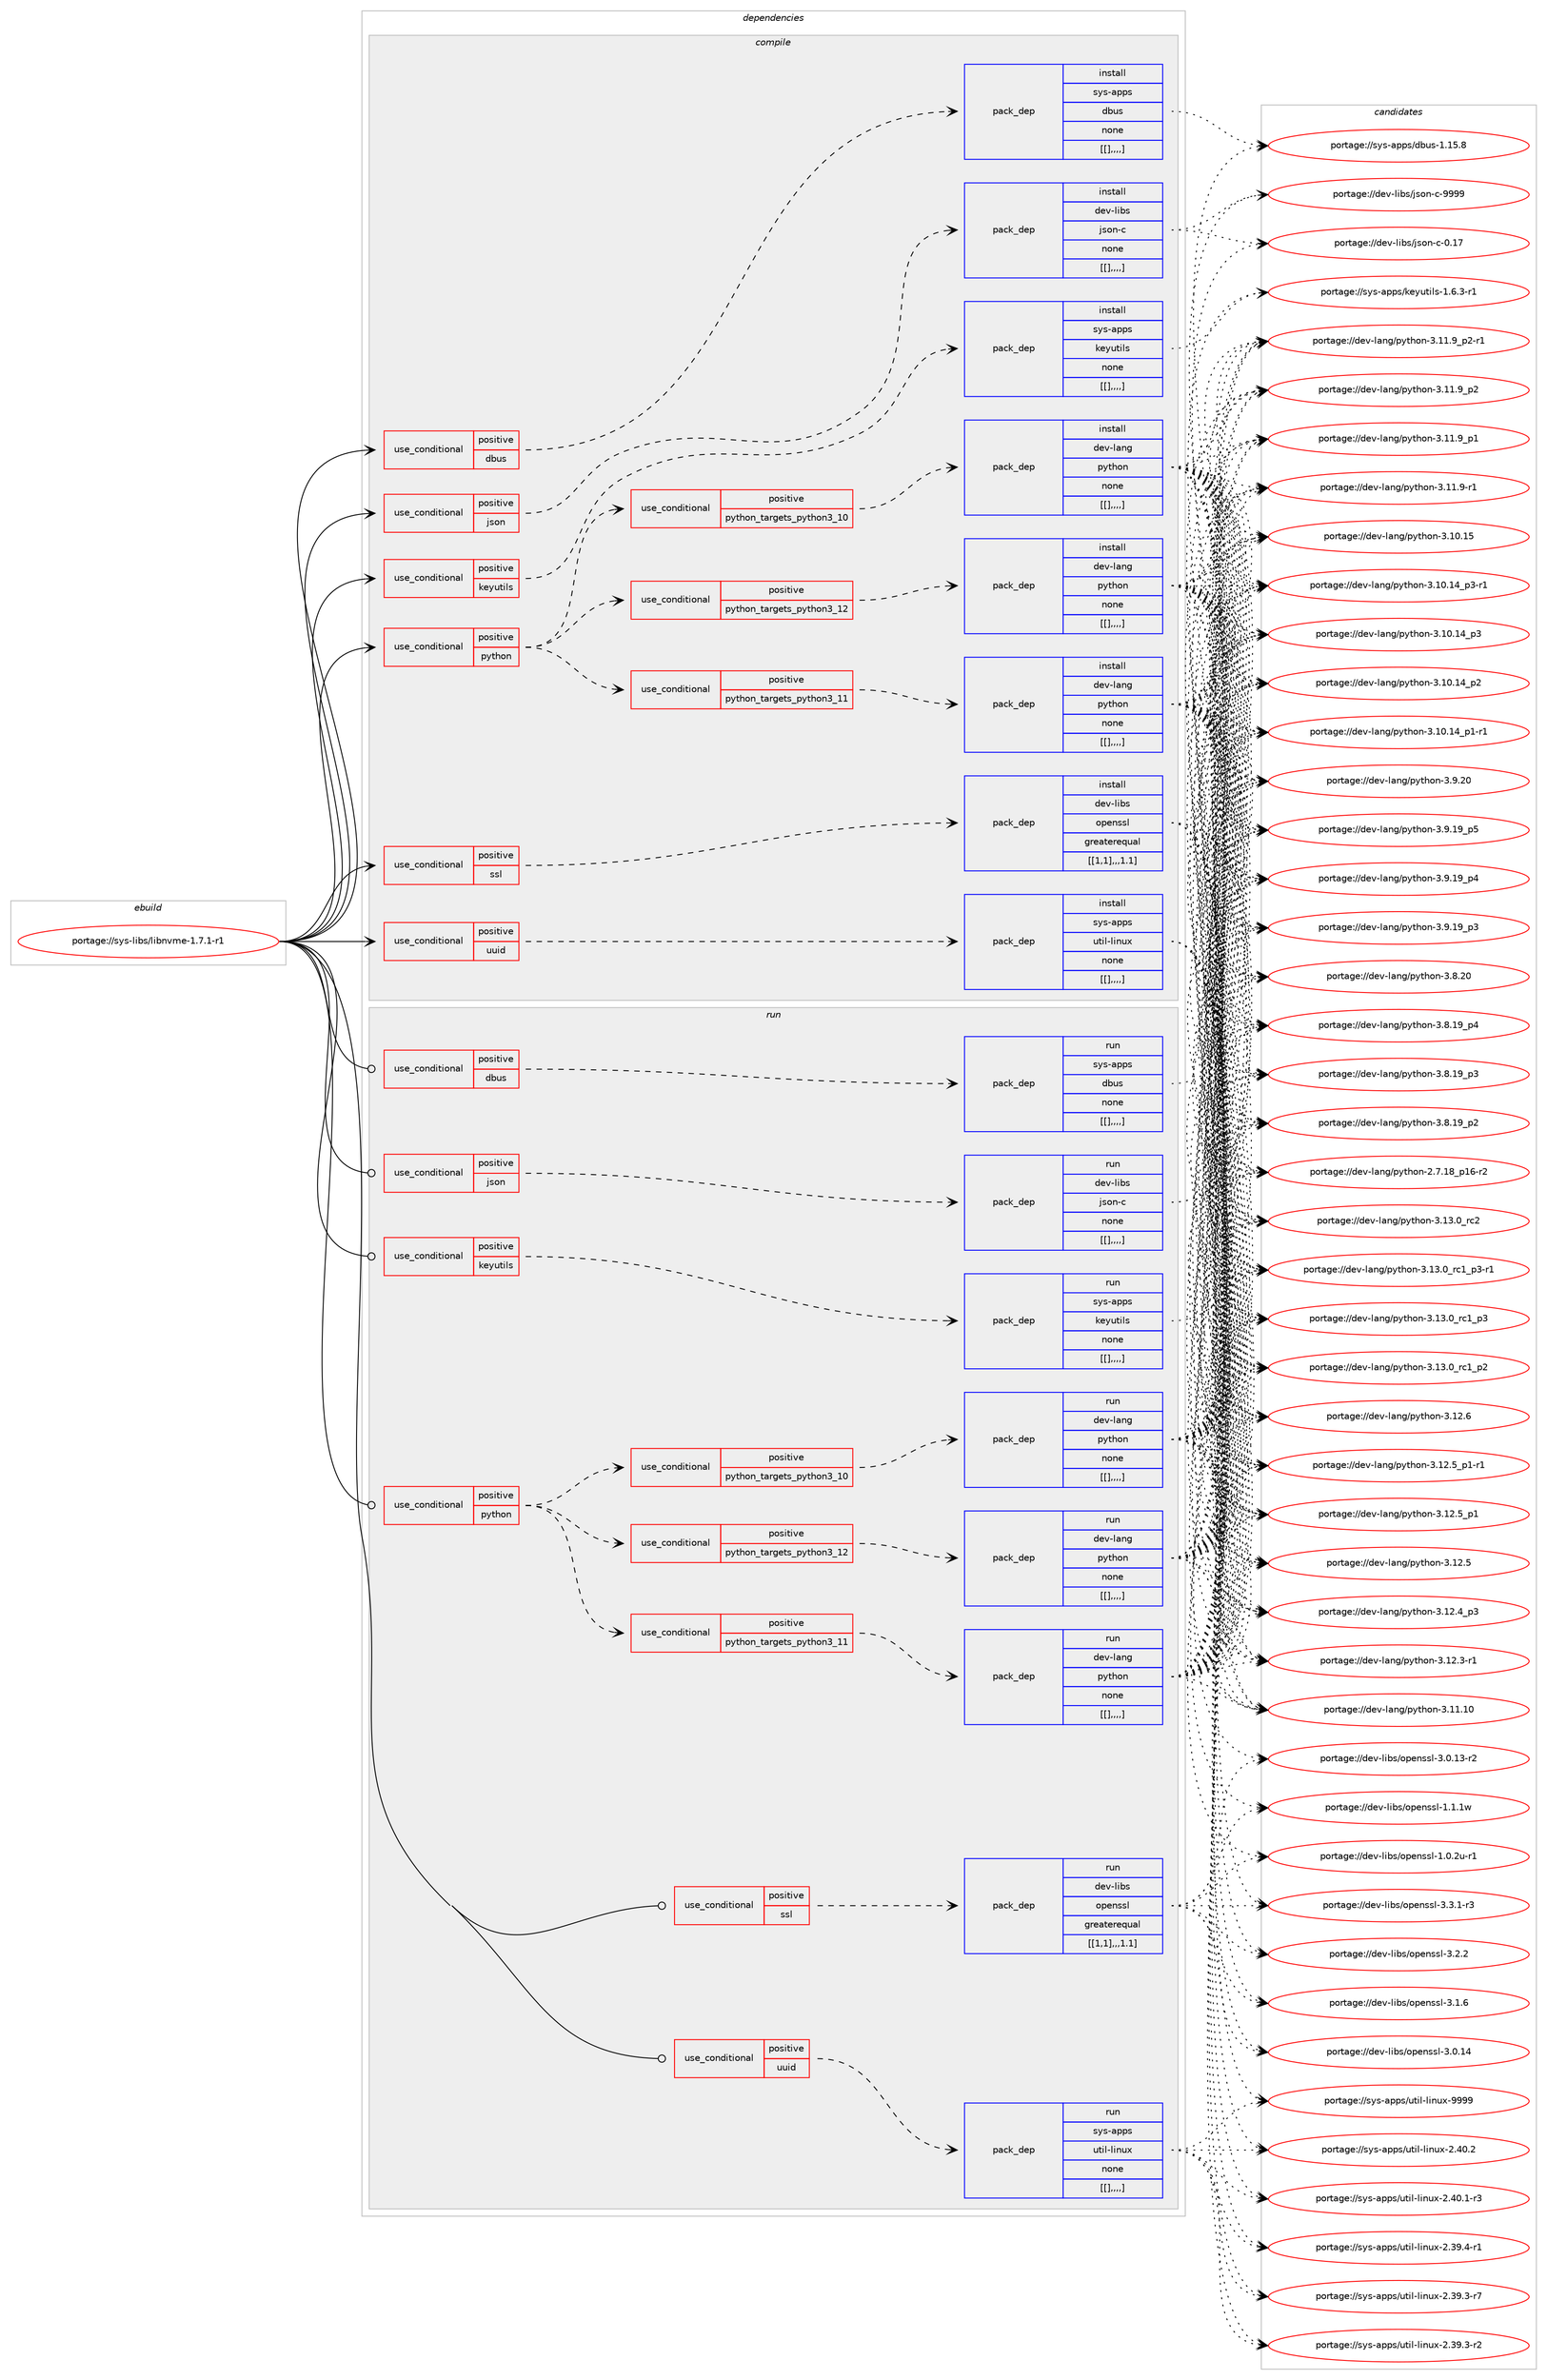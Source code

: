 digraph prolog {

# *************
# Graph options
# *************

newrank=true;
concentrate=true;
compound=true;
graph [rankdir=LR,fontname=Helvetica,fontsize=10,ranksep=1.5];#, ranksep=2.5, nodesep=0.2];
edge  [arrowhead=vee];
node  [fontname=Helvetica,fontsize=10];

# **********
# The ebuild
# **********

subgraph cluster_leftcol {
color=gray;
label=<<i>ebuild</i>>;
id [label="portage://sys-libs/libnvme-1.7.1-r1", color=red, width=4, href="../sys-libs/libnvme-1.7.1-r1.svg"];
}

# ****************
# The dependencies
# ****************

subgraph cluster_midcol {
color=gray;
label=<<i>dependencies</i>>;
subgraph cluster_compile {
fillcolor="#eeeeee";
style=filled;
label=<<i>compile</i>>;
subgraph cond122360 {
dependency459502 [label=<<TABLE BORDER="0" CELLBORDER="1" CELLSPACING="0" CELLPADDING="4"><TR><TD ROWSPAN="3" CELLPADDING="10">use_conditional</TD></TR><TR><TD>positive</TD></TR><TR><TD>dbus</TD></TR></TABLE>>, shape=none, color=red];
subgraph pack334022 {
dependency459503 [label=<<TABLE BORDER="0" CELLBORDER="1" CELLSPACING="0" CELLPADDING="4" WIDTH="220"><TR><TD ROWSPAN="6" CELLPADDING="30">pack_dep</TD></TR><TR><TD WIDTH="110">install</TD></TR><TR><TD>sys-apps</TD></TR><TR><TD>dbus</TD></TR><TR><TD>none</TD></TR><TR><TD>[[],,,,]</TD></TR></TABLE>>, shape=none, color=blue];
}
dependency459502:e -> dependency459503:w [weight=20,style="dashed",arrowhead="vee"];
}
id:e -> dependency459502:w [weight=20,style="solid",arrowhead="vee"];
subgraph cond122361 {
dependency459504 [label=<<TABLE BORDER="0" CELLBORDER="1" CELLSPACING="0" CELLPADDING="4"><TR><TD ROWSPAN="3" CELLPADDING="10">use_conditional</TD></TR><TR><TD>positive</TD></TR><TR><TD>json</TD></TR></TABLE>>, shape=none, color=red];
subgraph pack334023 {
dependency459505 [label=<<TABLE BORDER="0" CELLBORDER="1" CELLSPACING="0" CELLPADDING="4" WIDTH="220"><TR><TD ROWSPAN="6" CELLPADDING="30">pack_dep</TD></TR><TR><TD WIDTH="110">install</TD></TR><TR><TD>dev-libs</TD></TR><TR><TD>json-c</TD></TR><TR><TD>none</TD></TR><TR><TD>[[],,,,]</TD></TR></TABLE>>, shape=none, color=blue];
}
dependency459504:e -> dependency459505:w [weight=20,style="dashed",arrowhead="vee"];
}
id:e -> dependency459504:w [weight=20,style="solid",arrowhead="vee"];
subgraph cond122362 {
dependency459506 [label=<<TABLE BORDER="0" CELLBORDER="1" CELLSPACING="0" CELLPADDING="4"><TR><TD ROWSPAN="3" CELLPADDING="10">use_conditional</TD></TR><TR><TD>positive</TD></TR><TR><TD>keyutils</TD></TR></TABLE>>, shape=none, color=red];
subgraph pack334024 {
dependency459507 [label=<<TABLE BORDER="0" CELLBORDER="1" CELLSPACING="0" CELLPADDING="4" WIDTH="220"><TR><TD ROWSPAN="6" CELLPADDING="30">pack_dep</TD></TR><TR><TD WIDTH="110">install</TD></TR><TR><TD>sys-apps</TD></TR><TR><TD>keyutils</TD></TR><TR><TD>none</TD></TR><TR><TD>[[],,,,]</TD></TR></TABLE>>, shape=none, color=blue];
}
dependency459506:e -> dependency459507:w [weight=20,style="dashed",arrowhead="vee"];
}
id:e -> dependency459506:w [weight=20,style="solid",arrowhead="vee"];
subgraph cond122363 {
dependency459508 [label=<<TABLE BORDER="0" CELLBORDER="1" CELLSPACING="0" CELLPADDING="4"><TR><TD ROWSPAN="3" CELLPADDING="10">use_conditional</TD></TR><TR><TD>positive</TD></TR><TR><TD>python</TD></TR></TABLE>>, shape=none, color=red];
subgraph cond122364 {
dependency459509 [label=<<TABLE BORDER="0" CELLBORDER="1" CELLSPACING="0" CELLPADDING="4"><TR><TD ROWSPAN="3" CELLPADDING="10">use_conditional</TD></TR><TR><TD>positive</TD></TR><TR><TD>python_targets_python3_10</TD></TR></TABLE>>, shape=none, color=red];
subgraph pack334025 {
dependency459510 [label=<<TABLE BORDER="0" CELLBORDER="1" CELLSPACING="0" CELLPADDING="4" WIDTH="220"><TR><TD ROWSPAN="6" CELLPADDING="30">pack_dep</TD></TR><TR><TD WIDTH="110">install</TD></TR><TR><TD>dev-lang</TD></TR><TR><TD>python</TD></TR><TR><TD>none</TD></TR><TR><TD>[[],,,,]</TD></TR></TABLE>>, shape=none, color=blue];
}
dependency459509:e -> dependency459510:w [weight=20,style="dashed",arrowhead="vee"];
}
dependency459508:e -> dependency459509:w [weight=20,style="dashed",arrowhead="vee"];
subgraph cond122365 {
dependency459511 [label=<<TABLE BORDER="0" CELLBORDER="1" CELLSPACING="0" CELLPADDING="4"><TR><TD ROWSPAN="3" CELLPADDING="10">use_conditional</TD></TR><TR><TD>positive</TD></TR><TR><TD>python_targets_python3_11</TD></TR></TABLE>>, shape=none, color=red];
subgraph pack334026 {
dependency459512 [label=<<TABLE BORDER="0" CELLBORDER="1" CELLSPACING="0" CELLPADDING="4" WIDTH="220"><TR><TD ROWSPAN="6" CELLPADDING="30">pack_dep</TD></TR><TR><TD WIDTH="110">install</TD></TR><TR><TD>dev-lang</TD></TR><TR><TD>python</TD></TR><TR><TD>none</TD></TR><TR><TD>[[],,,,]</TD></TR></TABLE>>, shape=none, color=blue];
}
dependency459511:e -> dependency459512:w [weight=20,style="dashed",arrowhead="vee"];
}
dependency459508:e -> dependency459511:w [weight=20,style="dashed",arrowhead="vee"];
subgraph cond122366 {
dependency459513 [label=<<TABLE BORDER="0" CELLBORDER="1" CELLSPACING="0" CELLPADDING="4"><TR><TD ROWSPAN="3" CELLPADDING="10">use_conditional</TD></TR><TR><TD>positive</TD></TR><TR><TD>python_targets_python3_12</TD></TR></TABLE>>, shape=none, color=red];
subgraph pack334027 {
dependency459514 [label=<<TABLE BORDER="0" CELLBORDER="1" CELLSPACING="0" CELLPADDING="4" WIDTH="220"><TR><TD ROWSPAN="6" CELLPADDING="30">pack_dep</TD></TR><TR><TD WIDTH="110">install</TD></TR><TR><TD>dev-lang</TD></TR><TR><TD>python</TD></TR><TR><TD>none</TD></TR><TR><TD>[[],,,,]</TD></TR></TABLE>>, shape=none, color=blue];
}
dependency459513:e -> dependency459514:w [weight=20,style="dashed",arrowhead="vee"];
}
dependency459508:e -> dependency459513:w [weight=20,style="dashed",arrowhead="vee"];
}
id:e -> dependency459508:w [weight=20,style="solid",arrowhead="vee"];
subgraph cond122367 {
dependency459515 [label=<<TABLE BORDER="0" CELLBORDER="1" CELLSPACING="0" CELLPADDING="4"><TR><TD ROWSPAN="3" CELLPADDING="10">use_conditional</TD></TR><TR><TD>positive</TD></TR><TR><TD>ssl</TD></TR></TABLE>>, shape=none, color=red];
subgraph pack334028 {
dependency459516 [label=<<TABLE BORDER="0" CELLBORDER="1" CELLSPACING="0" CELLPADDING="4" WIDTH="220"><TR><TD ROWSPAN="6" CELLPADDING="30">pack_dep</TD></TR><TR><TD WIDTH="110">install</TD></TR><TR><TD>dev-libs</TD></TR><TR><TD>openssl</TD></TR><TR><TD>greaterequal</TD></TR><TR><TD>[[1,1],,,1.1]</TD></TR></TABLE>>, shape=none, color=blue];
}
dependency459515:e -> dependency459516:w [weight=20,style="dashed",arrowhead="vee"];
}
id:e -> dependency459515:w [weight=20,style="solid",arrowhead="vee"];
subgraph cond122368 {
dependency459517 [label=<<TABLE BORDER="0" CELLBORDER="1" CELLSPACING="0" CELLPADDING="4"><TR><TD ROWSPAN="3" CELLPADDING="10">use_conditional</TD></TR><TR><TD>positive</TD></TR><TR><TD>uuid</TD></TR></TABLE>>, shape=none, color=red];
subgraph pack334029 {
dependency459518 [label=<<TABLE BORDER="0" CELLBORDER="1" CELLSPACING="0" CELLPADDING="4" WIDTH="220"><TR><TD ROWSPAN="6" CELLPADDING="30">pack_dep</TD></TR><TR><TD WIDTH="110">install</TD></TR><TR><TD>sys-apps</TD></TR><TR><TD>util-linux</TD></TR><TR><TD>none</TD></TR><TR><TD>[[],,,,]</TD></TR></TABLE>>, shape=none, color=blue];
}
dependency459517:e -> dependency459518:w [weight=20,style="dashed",arrowhead="vee"];
}
id:e -> dependency459517:w [weight=20,style="solid",arrowhead="vee"];
}
subgraph cluster_compileandrun {
fillcolor="#eeeeee";
style=filled;
label=<<i>compile and run</i>>;
}
subgraph cluster_run {
fillcolor="#eeeeee";
style=filled;
label=<<i>run</i>>;
subgraph cond122369 {
dependency459519 [label=<<TABLE BORDER="0" CELLBORDER="1" CELLSPACING="0" CELLPADDING="4"><TR><TD ROWSPAN="3" CELLPADDING="10">use_conditional</TD></TR><TR><TD>positive</TD></TR><TR><TD>dbus</TD></TR></TABLE>>, shape=none, color=red];
subgraph pack334030 {
dependency459520 [label=<<TABLE BORDER="0" CELLBORDER="1" CELLSPACING="0" CELLPADDING="4" WIDTH="220"><TR><TD ROWSPAN="6" CELLPADDING="30">pack_dep</TD></TR><TR><TD WIDTH="110">run</TD></TR><TR><TD>sys-apps</TD></TR><TR><TD>dbus</TD></TR><TR><TD>none</TD></TR><TR><TD>[[],,,,]</TD></TR></TABLE>>, shape=none, color=blue];
}
dependency459519:e -> dependency459520:w [weight=20,style="dashed",arrowhead="vee"];
}
id:e -> dependency459519:w [weight=20,style="solid",arrowhead="odot"];
subgraph cond122370 {
dependency459521 [label=<<TABLE BORDER="0" CELLBORDER="1" CELLSPACING="0" CELLPADDING="4"><TR><TD ROWSPAN="3" CELLPADDING="10">use_conditional</TD></TR><TR><TD>positive</TD></TR><TR><TD>json</TD></TR></TABLE>>, shape=none, color=red];
subgraph pack334031 {
dependency459522 [label=<<TABLE BORDER="0" CELLBORDER="1" CELLSPACING="0" CELLPADDING="4" WIDTH="220"><TR><TD ROWSPAN="6" CELLPADDING="30">pack_dep</TD></TR><TR><TD WIDTH="110">run</TD></TR><TR><TD>dev-libs</TD></TR><TR><TD>json-c</TD></TR><TR><TD>none</TD></TR><TR><TD>[[],,,,]</TD></TR></TABLE>>, shape=none, color=blue];
}
dependency459521:e -> dependency459522:w [weight=20,style="dashed",arrowhead="vee"];
}
id:e -> dependency459521:w [weight=20,style="solid",arrowhead="odot"];
subgraph cond122371 {
dependency459523 [label=<<TABLE BORDER="0" CELLBORDER="1" CELLSPACING="0" CELLPADDING="4"><TR><TD ROWSPAN="3" CELLPADDING="10">use_conditional</TD></TR><TR><TD>positive</TD></TR><TR><TD>keyutils</TD></TR></TABLE>>, shape=none, color=red];
subgraph pack334032 {
dependency459524 [label=<<TABLE BORDER="0" CELLBORDER="1" CELLSPACING="0" CELLPADDING="4" WIDTH="220"><TR><TD ROWSPAN="6" CELLPADDING="30">pack_dep</TD></TR><TR><TD WIDTH="110">run</TD></TR><TR><TD>sys-apps</TD></TR><TR><TD>keyutils</TD></TR><TR><TD>none</TD></TR><TR><TD>[[],,,,]</TD></TR></TABLE>>, shape=none, color=blue];
}
dependency459523:e -> dependency459524:w [weight=20,style="dashed",arrowhead="vee"];
}
id:e -> dependency459523:w [weight=20,style="solid",arrowhead="odot"];
subgraph cond122372 {
dependency459525 [label=<<TABLE BORDER="0" CELLBORDER="1" CELLSPACING="0" CELLPADDING="4"><TR><TD ROWSPAN="3" CELLPADDING="10">use_conditional</TD></TR><TR><TD>positive</TD></TR><TR><TD>python</TD></TR></TABLE>>, shape=none, color=red];
subgraph cond122373 {
dependency459526 [label=<<TABLE BORDER="0" CELLBORDER="1" CELLSPACING="0" CELLPADDING="4"><TR><TD ROWSPAN="3" CELLPADDING="10">use_conditional</TD></TR><TR><TD>positive</TD></TR><TR><TD>python_targets_python3_10</TD></TR></TABLE>>, shape=none, color=red];
subgraph pack334033 {
dependency459527 [label=<<TABLE BORDER="0" CELLBORDER="1" CELLSPACING="0" CELLPADDING="4" WIDTH="220"><TR><TD ROWSPAN="6" CELLPADDING="30">pack_dep</TD></TR><TR><TD WIDTH="110">run</TD></TR><TR><TD>dev-lang</TD></TR><TR><TD>python</TD></TR><TR><TD>none</TD></TR><TR><TD>[[],,,,]</TD></TR></TABLE>>, shape=none, color=blue];
}
dependency459526:e -> dependency459527:w [weight=20,style="dashed",arrowhead="vee"];
}
dependency459525:e -> dependency459526:w [weight=20,style="dashed",arrowhead="vee"];
subgraph cond122374 {
dependency459528 [label=<<TABLE BORDER="0" CELLBORDER="1" CELLSPACING="0" CELLPADDING="4"><TR><TD ROWSPAN="3" CELLPADDING="10">use_conditional</TD></TR><TR><TD>positive</TD></TR><TR><TD>python_targets_python3_11</TD></TR></TABLE>>, shape=none, color=red];
subgraph pack334034 {
dependency459529 [label=<<TABLE BORDER="0" CELLBORDER="1" CELLSPACING="0" CELLPADDING="4" WIDTH="220"><TR><TD ROWSPAN="6" CELLPADDING="30">pack_dep</TD></TR><TR><TD WIDTH="110">run</TD></TR><TR><TD>dev-lang</TD></TR><TR><TD>python</TD></TR><TR><TD>none</TD></TR><TR><TD>[[],,,,]</TD></TR></TABLE>>, shape=none, color=blue];
}
dependency459528:e -> dependency459529:w [weight=20,style="dashed",arrowhead="vee"];
}
dependency459525:e -> dependency459528:w [weight=20,style="dashed",arrowhead="vee"];
subgraph cond122375 {
dependency459530 [label=<<TABLE BORDER="0" CELLBORDER="1" CELLSPACING="0" CELLPADDING="4"><TR><TD ROWSPAN="3" CELLPADDING="10">use_conditional</TD></TR><TR><TD>positive</TD></TR><TR><TD>python_targets_python3_12</TD></TR></TABLE>>, shape=none, color=red];
subgraph pack334035 {
dependency459531 [label=<<TABLE BORDER="0" CELLBORDER="1" CELLSPACING="0" CELLPADDING="4" WIDTH="220"><TR><TD ROWSPAN="6" CELLPADDING="30">pack_dep</TD></TR><TR><TD WIDTH="110">run</TD></TR><TR><TD>dev-lang</TD></TR><TR><TD>python</TD></TR><TR><TD>none</TD></TR><TR><TD>[[],,,,]</TD></TR></TABLE>>, shape=none, color=blue];
}
dependency459530:e -> dependency459531:w [weight=20,style="dashed",arrowhead="vee"];
}
dependency459525:e -> dependency459530:w [weight=20,style="dashed",arrowhead="vee"];
}
id:e -> dependency459525:w [weight=20,style="solid",arrowhead="odot"];
subgraph cond122376 {
dependency459532 [label=<<TABLE BORDER="0" CELLBORDER="1" CELLSPACING="0" CELLPADDING="4"><TR><TD ROWSPAN="3" CELLPADDING="10">use_conditional</TD></TR><TR><TD>positive</TD></TR><TR><TD>ssl</TD></TR></TABLE>>, shape=none, color=red];
subgraph pack334036 {
dependency459533 [label=<<TABLE BORDER="0" CELLBORDER="1" CELLSPACING="0" CELLPADDING="4" WIDTH="220"><TR><TD ROWSPAN="6" CELLPADDING="30">pack_dep</TD></TR><TR><TD WIDTH="110">run</TD></TR><TR><TD>dev-libs</TD></TR><TR><TD>openssl</TD></TR><TR><TD>greaterequal</TD></TR><TR><TD>[[1,1],,,1.1]</TD></TR></TABLE>>, shape=none, color=blue];
}
dependency459532:e -> dependency459533:w [weight=20,style="dashed",arrowhead="vee"];
}
id:e -> dependency459532:w [weight=20,style="solid",arrowhead="odot"];
subgraph cond122377 {
dependency459534 [label=<<TABLE BORDER="0" CELLBORDER="1" CELLSPACING="0" CELLPADDING="4"><TR><TD ROWSPAN="3" CELLPADDING="10">use_conditional</TD></TR><TR><TD>positive</TD></TR><TR><TD>uuid</TD></TR></TABLE>>, shape=none, color=red];
subgraph pack334037 {
dependency459535 [label=<<TABLE BORDER="0" CELLBORDER="1" CELLSPACING="0" CELLPADDING="4" WIDTH="220"><TR><TD ROWSPAN="6" CELLPADDING="30">pack_dep</TD></TR><TR><TD WIDTH="110">run</TD></TR><TR><TD>sys-apps</TD></TR><TR><TD>util-linux</TD></TR><TR><TD>none</TD></TR><TR><TD>[[],,,,]</TD></TR></TABLE>>, shape=none, color=blue];
}
dependency459534:e -> dependency459535:w [weight=20,style="dashed",arrowhead="vee"];
}
id:e -> dependency459534:w [weight=20,style="solid",arrowhead="odot"];
}
}

# **************
# The candidates
# **************

subgraph cluster_choices {
rank=same;
color=gray;
label=<<i>candidates</i>>;

subgraph choice334022 {
color=black;
nodesep=1;
choice1151211154597112112115471009811711545494649534656 [label="portage://sys-apps/dbus-1.15.8", color=red, width=4,href="../sys-apps/dbus-1.15.8.svg"];
dependency459503:e -> choice1151211154597112112115471009811711545494649534656:w [style=dotted,weight="100"];
}
subgraph choice334023 {
color=black;
nodesep=1;
choice10010111845108105981154710611511111045994557575757 [label="portage://dev-libs/json-c-9999", color=red, width=4,href="../dev-libs/json-c-9999.svg"];
choice10010111845108105981154710611511111045994548464955 [label="portage://dev-libs/json-c-0.17", color=red, width=4,href="../dev-libs/json-c-0.17.svg"];
dependency459505:e -> choice10010111845108105981154710611511111045994557575757:w [style=dotted,weight="100"];
dependency459505:e -> choice10010111845108105981154710611511111045994548464955:w [style=dotted,weight="100"];
}
subgraph choice334024 {
color=black;
nodesep=1;
choice1151211154597112112115471071011211171161051081154549465446514511449 [label="portage://sys-apps/keyutils-1.6.3-r1", color=red, width=4,href="../sys-apps/keyutils-1.6.3-r1.svg"];
dependency459507:e -> choice1151211154597112112115471071011211171161051081154549465446514511449:w [style=dotted,weight="100"];
}
subgraph choice334025 {
color=black;
nodesep=1;
choice10010111845108971101034711212111610411111045514649514648951149950 [label="portage://dev-lang/python-3.13.0_rc2", color=red, width=4,href="../dev-lang/python-3.13.0_rc2.svg"];
choice1001011184510897110103471121211161041111104551464951464895114994995112514511449 [label="portage://dev-lang/python-3.13.0_rc1_p3-r1", color=red, width=4,href="../dev-lang/python-3.13.0_rc1_p3-r1.svg"];
choice100101118451089711010347112121116104111110455146495146489511499499511251 [label="portage://dev-lang/python-3.13.0_rc1_p3", color=red, width=4,href="../dev-lang/python-3.13.0_rc1_p3.svg"];
choice100101118451089711010347112121116104111110455146495146489511499499511250 [label="portage://dev-lang/python-3.13.0_rc1_p2", color=red, width=4,href="../dev-lang/python-3.13.0_rc1_p2.svg"];
choice10010111845108971101034711212111610411111045514649504654 [label="portage://dev-lang/python-3.12.6", color=red, width=4,href="../dev-lang/python-3.12.6.svg"];
choice1001011184510897110103471121211161041111104551464950465395112494511449 [label="portage://dev-lang/python-3.12.5_p1-r1", color=red, width=4,href="../dev-lang/python-3.12.5_p1-r1.svg"];
choice100101118451089711010347112121116104111110455146495046539511249 [label="portage://dev-lang/python-3.12.5_p1", color=red, width=4,href="../dev-lang/python-3.12.5_p1.svg"];
choice10010111845108971101034711212111610411111045514649504653 [label="portage://dev-lang/python-3.12.5", color=red, width=4,href="../dev-lang/python-3.12.5.svg"];
choice100101118451089711010347112121116104111110455146495046529511251 [label="portage://dev-lang/python-3.12.4_p3", color=red, width=4,href="../dev-lang/python-3.12.4_p3.svg"];
choice100101118451089711010347112121116104111110455146495046514511449 [label="portage://dev-lang/python-3.12.3-r1", color=red, width=4,href="../dev-lang/python-3.12.3-r1.svg"];
choice1001011184510897110103471121211161041111104551464949464948 [label="portage://dev-lang/python-3.11.10", color=red, width=4,href="../dev-lang/python-3.11.10.svg"];
choice1001011184510897110103471121211161041111104551464949465795112504511449 [label="portage://dev-lang/python-3.11.9_p2-r1", color=red, width=4,href="../dev-lang/python-3.11.9_p2-r1.svg"];
choice100101118451089711010347112121116104111110455146494946579511250 [label="portage://dev-lang/python-3.11.9_p2", color=red, width=4,href="../dev-lang/python-3.11.9_p2.svg"];
choice100101118451089711010347112121116104111110455146494946579511249 [label="portage://dev-lang/python-3.11.9_p1", color=red, width=4,href="../dev-lang/python-3.11.9_p1.svg"];
choice100101118451089711010347112121116104111110455146494946574511449 [label="portage://dev-lang/python-3.11.9-r1", color=red, width=4,href="../dev-lang/python-3.11.9-r1.svg"];
choice1001011184510897110103471121211161041111104551464948464953 [label="portage://dev-lang/python-3.10.15", color=red, width=4,href="../dev-lang/python-3.10.15.svg"];
choice100101118451089711010347112121116104111110455146494846495295112514511449 [label="portage://dev-lang/python-3.10.14_p3-r1", color=red, width=4,href="../dev-lang/python-3.10.14_p3-r1.svg"];
choice10010111845108971101034711212111610411111045514649484649529511251 [label="portage://dev-lang/python-3.10.14_p3", color=red, width=4,href="../dev-lang/python-3.10.14_p3.svg"];
choice10010111845108971101034711212111610411111045514649484649529511250 [label="portage://dev-lang/python-3.10.14_p2", color=red, width=4,href="../dev-lang/python-3.10.14_p2.svg"];
choice100101118451089711010347112121116104111110455146494846495295112494511449 [label="portage://dev-lang/python-3.10.14_p1-r1", color=red, width=4,href="../dev-lang/python-3.10.14_p1-r1.svg"];
choice10010111845108971101034711212111610411111045514657465048 [label="portage://dev-lang/python-3.9.20", color=red, width=4,href="../dev-lang/python-3.9.20.svg"];
choice100101118451089711010347112121116104111110455146574649579511253 [label="portage://dev-lang/python-3.9.19_p5", color=red, width=4,href="../dev-lang/python-3.9.19_p5.svg"];
choice100101118451089711010347112121116104111110455146574649579511252 [label="portage://dev-lang/python-3.9.19_p4", color=red, width=4,href="../dev-lang/python-3.9.19_p4.svg"];
choice100101118451089711010347112121116104111110455146574649579511251 [label="portage://dev-lang/python-3.9.19_p3", color=red, width=4,href="../dev-lang/python-3.9.19_p3.svg"];
choice10010111845108971101034711212111610411111045514656465048 [label="portage://dev-lang/python-3.8.20", color=red, width=4,href="../dev-lang/python-3.8.20.svg"];
choice100101118451089711010347112121116104111110455146564649579511252 [label="portage://dev-lang/python-3.8.19_p4", color=red, width=4,href="../dev-lang/python-3.8.19_p4.svg"];
choice100101118451089711010347112121116104111110455146564649579511251 [label="portage://dev-lang/python-3.8.19_p3", color=red, width=4,href="../dev-lang/python-3.8.19_p3.svg"];
choice100101118451089711010347112121116104111110455146564649579511250 [label="portage://dev-lang/python-3.8.19_p2", color=red, width=4,href="../dev-lang/python-3.8.19_p2.svg"];
choice100101118451089711010347112121116104111110455046554649569511249544511450 [label="portage://dev-lang/python-2.7.18_p16-r2", color=red, width=4,href="../dev-lang/python-2.7.18_p16-r2.svg"];
dependency459510:e -> choice10010111845108971101034711212111610411111045514649514648951149950:w [style=dotted,weight="100"];
dependency459510:e -> choice1001011184510897110103471121211161041111104551464951464895114994995112514511449:w [style=dotted,weight="100"];
dependency459510:e -> choice100101118451089711010347112121116104111110455146495146489511499499511251:w [style=dotted,weight="100"];
dependency459510:e -> choice100101118451089711010347112121116104111110455146495146489511499499511250:w [style=dotted,weight="100"];
dependency459510:e -> choice10010111845108971101034711212111610411111045514649504654:w [style=dotted,weight="100"];
dependency459510:e -> choice1001011184510897110103471121211161041111104551464950465395112494511449:w [style=dotted,weight="100"];
dependency459510:e -> choice100101118451089711010347112121116104111110455146495046539511249:w [style=dotted,weight="100"];
dependency459510:e -> choice10010111845108971101034711212111610411111045514649504653:w [style=dotted,weight="100"];
dependency459510:e -> choice100101118451089711010347112121116104111110455146495046529511251:w [style=dotted,weight="100"];
dependency459510:e -> choice100101118451089711010347112121116104111110455146495046514511449:w [style=dotted,weight="100"];
dependency459510:e -> choice1001011184510897110103471121211161041111104551464949464948:w [style=dotted,weight="100"];
dependency459510:e -> choice1001011184510897110103471121211161041111104551464949465795112504511449:w [style=dotted,weight="100"];
dependency459510:e -> choice100101118451089711010347112121116104111110455146494946579511250:w [style=dotted,weight="100"];
dependency459510:e -> choice100101118451089711010347112121116104111110455146494946579511249:w [style=dotted,weight="100"];
dependency459510:e -> choice100101118451089711010347112121116104111110455146494946574511449:w [style=dotted,weight="100"];
dependency459510:e -> choice1001011184510897110103471121211161041111104551464948464953:w [style=dotted,weight="100"];
dependency459510:e -> choice100101118451089711010347112121116104111110455146494846495295112514511449:w [style=dotted,weight="100"];
dependency459510:e -> choice10010111845108971101034711212111610411111045514649484649529511251:w [style=dotted,weight="100"];
dependency459510:e -> choice10010111845108971101034711212111610411111045514649484649529511250:w [style=dotted,weight="100"];
dependency459510:e -> choice100101118451089711010347112121116104111110455146494846495295112494511449:w [style=dotted,weight="100"];
dependency459510:e -> choice10010111845108971101034711212111610411111045514657465048:w [style=dotted,weight="100"];
dependency459510:e -> choice100101118451089711010347112121116104111110455146574649579511253:w [style=dotted,weight="100"];
dependency459510:e -> choice100101118451089711010347112121116104111110455146574649579511252:w [style=dotted,weight="100"];
dependency459510:e -> choice100101118451089711010347112121116104111110455146574649579511251:w [style=dotted,weight="100"];
dependency459510:e -> choice10010111845108971101034711212111610411111045514656465048:w [style=dotted,weight="100"];
dependency459510:e -> choice100101118451089711010347112121116104111110455146564649579511252:w [style=dotted,weight="100"];
dependency459510:e -> choice100101118451089711010347112121116104111110455146564649579511251:w [style=dotted,weight="100"];
dependency459510:e -> choice100101118451089711010347112121116104111110455146564649579511250:w [style=dotted,weight="100"];
dependency459510:e -> choice100101118451089711010347112121116104111110455046554649569511249544511450:w [style=dotted,weight="100"];
}
subgraph choice334026 {
color=black;
nodesep=1;
choice10010111845108971101034711212111610411111045514649514648951149950 [label="portage://dev-lang/python-3.13.0_rc2", color=red, width=4,href="../dev-lang/python-3.13.0_rc2.svg"];
choice1001011184510897110103471121211161041111104551464951464895114994995112514511449 [label="portage://dev-lang/python-3.13.0_rc1_p3-r1", color=red, width=4,href="../dev-lang/python-3.13.0_rc1_p3-r1.svg"];
choice100101118451089711010347112121116104111110455146495146489511499499511251 [label="portage://dev-lang/python-3.13.0_rc1_p3", color=red, width=4,href="../dev-lang/python-3.13.0_rc1_p3.svg"];
choice100101118451089711010347112121116104111110455146495146489511499499511250 [label="portage://dev-lang/python-3.13.0_rc1_p2", color=red, width=4,href="../dev-lang/python-3.13.0_rc1_p2.svg"];
choice10010111845108971101034711212111610411111045514649504654 [label="portage://dev-lang/python-3.12.6", color=red, width=4,href="../dev-lang/python-3.12.6.svg"];
choice1001011184510897110103471121211161041111104551464950465395112494511449 [label="portage://dev-lang/python-3.12.5_p1-r1", color=red, width=4,href="../dev-lang/python-3.12.5_p1-r1.svg"];
choice100101118451089711010347112121116104111110455146495046539511249 [label="portage://dev-lang/python-3.12.5_p1", color=red, width=4,href="../dev-lang/python-3.12.5_p1.svg"];
choice10010111845108971101034711212111610411111045514649504653 [label="portage://dev-lang/python-3.12.5", color=red, width=4,href="../dev-lang/python-3.12.5.svg"];
choice100101118451089711010347112121116104111110455146495046529511251 [label="portage://dev-lang/python-3.12.4_p3", color=red, width=4,href="../dev-lang/python-3.12.4_p3.svg"];
choice100101118451089711010347112121116104111110455146495046514511449 [label="portage://dev-lang/python-3.12.3-r1", color=red, width=4,href="../dev-lang/python-3.12.3-r1.svg"];
choice1001011184510897110103471121211161041111104551464949464948 [label="portage://dev-lang/python-3.11.10", color=red, width=4,href="../dev-lang/python-3.11.10.svg"];
choice1001011184510897110103471121211161041111104551464949465795112504511449 [label="portage://dev-lang/python-3.11.9_p2-r1", color=red, width=4,href="../dev-lang/python-3.11.9_p2-r1.svg"];
choice100101118451089711010347112121116104111110455146494946579511250 [label="portage://dev-lang/python-3.11.9_p2", color=red, width=4,href="../dev-lang/python-3.11.9_p2.svg"];
choice100101118451089711010347112121116104111110455146494946579511249 [label="portage://dev-lang/python-3.11.9_p1", color=red, width=4,href="../dev-lang/python-3.11.9_p1.svg"];
choice100101118451089711010347112121116104111110455146494946574511449 [label="portage://dev-lang/python-3.11.9-r1", color=red, width=4,href="../dev-lang/python-3.11.9-r1.svg"];
choice1001011184510897110103471121211161041111104551464948464953 [label="portage://dev-lang/python-3.10.15", color=red, width=4,href="../dev-lang/python-3.10.15.svg"];
choice100101118451089711010347112121116104111110455146494846495295112514511449 [label="portage://dev-lang/python-3.10.14_p3-r1", color=red, width=4,href="../dev-lang/python-3.10.14_p3-r1.svg"];
choice10010111845108971101034711212111610411111045514649484649529511251 [label="portage://dev-lang/python-3.10.14_p3", color=red, width=4,href="../dev-lang/python-3.10.14_p3.svg"];
choice10010111845108971101034711212111610411111045514649484649529511250 [label="portage://dev-lang/python-3.10.14_p2", color=red, width=4,href="../dev-lang/python-3.10.14_p2.svg"];
choice100101118451089711010347112121116104111110455146494846495295112494511449 [label="portage://dev-lang/python-3.10.14_p1-r1", color=red, width=4,href="../dev-lang/python-3.10.14_p1-r1.svg"];
choice10010111845108971101034711212111610411111045514657465048 [label="portage://dev-lang/python-3.9.20", color=red, width=4,href="../dev-lang/python-3.9.20.svg"];
choice100101118451089711010347112121116104111110455146574649579511253 [label="portage://dev-lang/python-3.9.19_p5", color=red, width=4,href="../dev-lang/python-3.9.19_p5.svg"];
choice100101118451089711010347112121116104111110455146574649579511252 [label="portage://dev-lang/python-3.9.19_p4", color=red, width=4,href="../dev-lang/python-3.9.19_p4.svg"];
choice100101118451089711010347112121116104111110455146574649579511251 [label="portage://dev-lang/python-3.9.19_p3", color=red, width=4,href="../dev-lang/python-3.9.19_p3.svg"];
choice10010111845108971101034711212111610411111045514656465048 [label="portage://dev-lang/python-3.8.20", color=red, width=4,href="../dev-lang/python-3.8.20.svg"];
choice100101118451089711010347112121116104111110455146564649579511252 [label="portage://dev-lang/python-3.8.19_p4", color=red, width=4,href="../dev-lang/python-3.8.19_p4.svg"];
choice100101118451089711010347112121116104111110455146564649579511251 [label="portage://dev-lang/python-3.8.19_p3", color=red, width=4,href="../dev-lang/python-3.8.19_p3.svg"];
choice100101118451089711010347112121116104111110455146564649579511250 [label="portage://dev-lang/python-3.8.19_p2", color=red, width=4,href="../dev-lang/python-3.8.19_p2.svg"];
choice100101118451089711010347112121116104111110455046554649569511249544511450 [label="portage://dev-lang/python-2.7.18_p16-r2", color=red, width=4,href="../dev-lang/python-2.7.18_p16-r2.svg"];
dependency459512:e -> choice10010111845108971101034711212111610411111045514649514648951149950:w [style=dotted,weight="100"];
dependency459512:e -> choice1001011184510897110103471121211161041111104551464951464895114994995112514511449:w [style=dotted,weight="100"];
dependency459512:e -> choice100101118451089711010347112121116104111110455146495146489511499499511251:w [style=dotted,weight="100"];
dependency459512:e -> choice100101118451089711010347112121116104111110455146495146489511499499511250:w [style=dotted,weight="100"];
dependency459512:e -> choice10010111845108971101034711212111610411111045514649504654:w [style=dotted,weight="100"];
dependency459512:e -> choice1001011184510897110103471121211161041111104551464950465395112494511449:w [style=dotted,weight="100"];
dependency459512:e -> choice100101118451089711010347112121116104111110455146495046539511249:w [style=dotted,weight="100"];
dependency459512:e -> choice10010111845108971101034711212111610411111045514649504653:w [style=dotted,weight="100"];
dependency459512:e -> choice100101118451089711010347112121116104111110455146495046529511251:w [style=dotted,weight="100"];
dependency459512:e -> choice100101118451089711010347112121116104111110455146495046514511449:w [style=dotted,weight="100"];
dependency459512:e -> choice1001011184510897110103471121211161041111104551464949464948:w [style=dotted,weight="100"];
dependency459512:e -> choice1001011184510897110103471121211161041111104551464949465795112504511449:w [style=dotted,weight="100"];
dependency459512:e -> choice100101118451089711010347112121116104111110455146494946579511250:w [style=dotted,weight="100"];
dependency459512:e -> choice100101118451089711010347112121116104111110455146494946579511249:w [style=dotted,weight="100"];
dependency459512:e -> choice100101118451089711010347112121116104111110455146494946574511449:w [style=dotted,weight="100"];
dependency459512:e -> choice1001011184510897110103471121211161041111104551464948464953:w [style=dotted,weight="100"];
dependency459512:e -> choice100101118451089711010347112121116104111110455146494846495295112514511449:w [style=dotted,weight="100"];
dependency459512:e -> choice10010111845108971101034711212111610411111045514649484649529511251:w [style=dotted,weight="100"];
dependency459512:e -> choice10010111845108971101034711212111610411111045514649484649529511250:w [style=dotted,weight="100"];
dependency459512:e -> choice100101118451089711010347112121116104111110455146494846495295112494511449:w [style=dotted,weight="100"];
dependency459512:e -> choice10010111845108971101034711212111610411111045514657465048:w [style=dotted,weight="100"];
dependency459512:e -> choice100101118451089711010347112121116104111110455146574649579511253:w [style=dotted,weight="100"];
dependency459512:e -> choice100101118451089711010347112121116104111110455146574649579511252:w [style=dotted,weight="100"];
dependency459512:e -> choice100101118451089711010347112121116104111110455146574649579511251:w [style=dotted,weight="100"];
dependency459512:e -> choice10010111845108971101034711212111610411111045514656465048:w [style=dotted,weight="100"];
dependency459512:e -> choice100101118451089711010347112121116104111110455146564649579511252:w [style=dotted,weight="100"];
dependency459512:e -> choice100101118451089711010347112121116104111110455146564649579511251:w [style=dotted,weight="100"];
dependency459512:e -> choice100101118451089711010347112121116104111110455146564649579511250:w [style=dotted,weight="100"];
dependency459512:e -> choice100101118451089711010347112121116104111110455046554649569511249544511450:w [style=dotted,weight="100"];
}
subgraph choice334027 {
color=black;
nodesep=1;
choice10010111845108971101034711212111610411111045514649514648951149950 [label="portage://dev-lang/python-3.13.0_rc2", color=red, width=4,href="../dev-lang/python-3.13.0_rc2.svg"];
choice1001011184510897110103471121211161041111104551464951464895114994995112514511449 [label="portage://dev-lang/python-3.13.0_rc1_p3-r1", color=red, width=4,href="../dev-lang/python-3.13.0_rc1_p3-r1.svg"];
choice100101118451089711010347112121116104111110455146495146489511499499511251 [label="portage://dev-lang/python-3.13.0_rc1_p3", color=red, width=4,href="../dev-lang/python-3.13.0_rc1_p3.svg"];
choice100101118451089711010347112121116104111110455146495146489511499499511250 [label="portage://dev-lang/python-3.13.0_rc1_p2", color=red, width=4,href="../dev-lang/python-3.13.0_rc1_p2.svg"];
choice10010111845108971101034711212111610411111045514649504654 [label="portage://dev-lang/python-3.12.6", color=red, width=4,href="../dev-lang/python-3.12.6.svg"];
choice1001011184510897110103471121211161041111104551464950465395112494511449 [label="portage://dev-lang/python-3.12.5_p1-r1", color=red, width=4,href="../dev-lang/python-3.12.5_p1-r1.svg"];
choice100101118451089711010347112121116104111110455146495046539511249 [label="portage://dev-lang/python-3.12.5_p1", color=red, width=4,href="../dev-lang/python-3.12.5_p1.svg"];
choice10010111845108971101034711212111610411111045514649504653 [label="portage://dev-lang/python-3.12.5", color=red, width=4,href="../dev-lang/python-3.12.5.svg"];
choice100101118451089711010347112121116104111110455146495046529511251 [label="portage://dev-lang/python-3.12.4_p3", color=red, width=4,href="../dev-lang/python-3.12.4_p3.svg"];
choice100101118451089711010347112121116104111110455146495046514511449 [label="portage://dev-lang/python-3.12.3-r1", color=red, width=4,href="../dev-lang/python-3.12.3-r1.svg"];
choice1001011184510897110103471121211161041111104551464949464948 [label="portage://dev-lang/python-3.11.10", color=red, width=4,href="../dev-lang/python-3.11.10.svg"];
choice1001011184510897110103471121211161041111104551464949465795112504511449 [label="portage://dev-lang/python-3.11.9_p2-r1", color=red, width=4,href="../dev-lang/python-3.11.9_p2-r1.svg"];
choice100101118451089711010347112121116104111110455146494946579511250 [label="portage://dev-lang/python-3.11.9_p2", color=red, width=4,href="../dev-lang/python-3.11.9_p2.svg"];
choice100101118451089711010347112121116104111110455146494946579511249 [label="portage://dev-lang/python-3.11.9_p1", color=red, width=4,href="../dev-lang/python-3.11.9_p1.svg"];
choice100101118451089711010347112121116104111110455146494946574511449 [label="portage://dev-lang/python-3.11.9-r1", color=red, width=4,href="../dev-lang/python-3.11.9-r1.svg"];
choice1001011184510897110103471121211161041111104551464948464953 [label="portage://dev-lang/python-3.10.15", color=red, width=4,href="../dev-lang/python-3.10.15.svg"];
choice100101118451089711010347112121116104111110455146494846495295112514511449 [label="portage://dev-lang/python-3.10.14_p3-r1", color=red, width=4,href="../dev-lang/python-3.10.14_p3-r1.svg"];
choice10010111845108971101034711212111610411111045514649484649529511251 [label="portage://dev-lang/python-3.10.14_p3", color=red, width=4,href="../dev-lang/python-3.10.14_p3.svg"];
choice10010111845108971101034711212111610411111045514649484649529511250 [label="portage://dev-lang/python-3.10.14_p2", color=red, width=4,href="../dev-lang/python-3.10.14_p2.svg"];
choice100101118451089711010347112121116104111110455146494846495295112494511449 [label="portage://dev-lang/python-3.10.14_p1-r1", color=red, width=4,href="../dev-lang/python-3.10.14_p1-r1.svg"];
choice10010111845108971101034711212111610411111045514657465048 [label="portage://dev-lang/python-3.9.20", color=red, width=4,href="../dev-lang/python-3.9.20.svg"];
choice100101118451089711010347112121116104111110455146574649579511253 [label="portage://dev-lang/python-3.9.19_p5", color=red, width=4,href="../dev-lang/python-3.9.19_p5.svg"];
choice100101118451089711010347112121116104111110455146574649579511252 [label="portage://dev-lang/python-3.9.19_p4", color=red, width=4,href="../dev-lang/python-3.9.19_p4.svg"];
choice100101118451089711010347112121116104111110455146574649579511251 [label="portage://dev-lang/python-3.9.19_p3", color=red, width=4,href="../dev-lang/python-3.9.19_p3.svg"];
choice10010111845108971101034711212111610411111045514656465048 [label="portage://dev-lang/python-3.8.20", color=red, width=4,href="../dev-lang/python-3.8.20.svg"];
choice100101118451089711010347112121116104111110455146564649579511252 [label="portage://dev-lang/python-3.8.19_p4", color=red, width=4,href="../dev-lang/python-3.8.19_p4.svg"];
choice100101118451089711010347112121116104111110455146564649579511251 [label="portage://dev-lang/python-3.8.19_p3", color=red, width=4,href="../dev-lang/python-3.8.19_p3.svg"];
choice100101118451089711010347112121116104111110455146564649579511250 [label="portage://dev-lang/python-3.8.19_p2", color=red, width=4,href="../dev-lang/python-3.8.19_p2.svg"];
choice100101118451089711010347112121116104111110455046554649569511249544511450 [label="portage://dev-lang/python-2.7.18_p16-r2", color=red, width=4,href="../dev-lang/python-2.7.18_p16-r2.svg"];
dependency459514:e -> choice10010111845108971101034711212111610411111045514649514648951149950:w [style=dotted,weight="100"];
dependency459514:e -> choice1001011184510897110103471121211161041111104551464951464895114994995112514511449:w [style=dotted,weight="100"];
dependency459514:e -> choice100101118451089711010347112121116104111110455146495146489511499499511251:w [style=dotted,weight="100"];
dependency459514:e -> choice100101118451089711010347112121116104111110455146495146489511499499511250:w [style=dotted,weight="100"];
dependency459514:e -> choice10010111845108971101034711212111610411111045514649504654:w [style=dotted,weight="100"];
dependency459514:e -> choice1001011184510897110103471121211161041111104551464950465395112494511449:w [style=dotted,weight="100"];
dependency459514:e -> choice100101118451089711010347112121116104111110455146495046539511249:w [style=dotted,weight="100"];
dependency459514:e -> choice10010111845108971101034711212111610411111045514649504653:w [style=dotted,weight="100"];
dependency459514:e -> choice100101118451089711010347112121116104111110455146495046529511251:w [style=dotted,weight="100"];
dependency459514:e -> choice100101118451089711010347112121116104111110455146495046514511449:w [style=dotted,weight="100"];
dependency459514:e -> choice1001011184510897110103471121211161041111104551464949464948:w [style=dotted,weight="100"];
dependency459514:e -> choice1001011184510897110103471121211161041111104551464949465795112504511449:w [style=dotted,weight="100"];
dependency459514:e -> choice100101118451089711010347112121116104111110455146494946579511250:w [style=dotted,weight="100"];
dependency459514:e -> choice100101118451089711010347112121116104111110455146494946579511249:w [style=dotted,weight="100"];
dependency459514:e -> choice100101118451089711010347112121116104111110455146494946574511449:w [style=dotted,weight="100"];
dependency459514:e -> choice1001011184510897110103471121211161041111104551464948464953:w [style=dotted,weight="100"];
dependency459514:e -> choice100101118451089711010347112121116104111110455146494846495295112514511449:w [style=dotted,weight="100"];
dependency459514:e -> choice10010111845108971101034711212111610411111045514649484649529511251:w [style=dotted,weight="100"];
dependency459514:e -> choice10010111845108971101034711212111610411111045514649484649529511250:w [style=dotted,weight="100"];
dependency459514:e -> choice100101118451089711010347112121116104111110455146494846495295112494511449:w [style=dotted,weight="100"];
dependency459514:e -> choice10010111845108971101034711212111610411111045514657465048:w [style=dotted,weight="100"];
dependency459514:e -> choice100101118451089711010347112121116104111110455146574649579511253:w [style=dotted,weight="100"];
dependency459514:e -> choice100101118451089711010347112121116104111110455146574649579511252:w [style=dotted,weight="100"];
dependency459514:e -> choice100101118451089711010347112121116104111110455146574649579511251:w [style=dotted,weight="100"];
dependency459514:e -> choice10010111845108971101034711212111610411111045514656465048:w [style=dotted,weight="100"];
dependency459514:e -> choice100101118451089711010347112121116104111110455146564649579511252:w [style=dotted,weight="100"];
dependency459514:e -> choice100101118451089711010347112121116104111110455146564649579511251:w [style=dotted,weight="100"];
dependency459514:e -> choice100101118451089711010347112121116104111110455146564649579511250:w [style=dotted,weight="100"];
dependency459514:e -> choice100101118451089711010347112121116104111110455046554649569511249544511450:w [style=dotted,weight="100"];
}
subgraph choice334028 {
color=black;
nodesep=1;
choice1001011184510810598115471111121011101151151084551465146494511451 [label="portage://dev-libs/openssl-3.3.1-r3", color=red, width=4,href="../dev-libs/openssl-3.3.1-r3.svg"];
choice100101118451081059811547111112101110115115108455146504650 [label="portage://dev-libs/openssl-3.2.2", color=red, width=4,href="../dev-libs/openssl-3.2.2.svg"];
choice100101118451081059811547111112101110115115108455146494654 [label="portage://dev-libs/openssl-3.1.6", color=red, width=4,href="../dev-libs/openssl-3.1.6.svg"];
choice10010111845108105981154711111210111011511510845514648464952 [label="portage://dev-libs/openssl-3.0.14", color=red, width=4,href="../dev-libs/openssl-3.0.14.svg"];
choice100101118451081059811547111112101110115115108455146484649514511450 [label="portage://dev-libs/openssl-3.0.13-r2", color=red, width=4,href="../dev-libs/openssl-3.0.13-r2.svg"];
choice100101118451081059811547111112101110115115108454946494649119 [label="portage://dev-libs/openssl-1.1.1w", color=red, width=4,href="../dev-libs/openssl-1.1.1w.svg"];
choice1001011184510810598115471111121011101151151084549464846501174511449 [label="portage://dev-libs/openssl-1.0.2u-r1", color=red, width=4,href="../dev-libs/openssl-1.0.2u-r1.svg"];
dependency459516:e -> choice1001011184510810598115471111121011101151151084551465146494511451:w [style=dotted,weight="100"];
dependency459516:e -> choice100101118451081059811547111112101110115115108455146504650:w [style=dotted,weight="100"];
dependency459516:e -> choice100101118451081059811547111112101110115115108455146494654:w [style=dotted,weight="100"];
dependency459516:e -> choice10010111845108105981154711111210111011511510845514648464952:w [style=dotted,weight="100"];
dependency459516:e -> choice100101118451081059811547111112101110115115108455146484649514511450:w [style=dotted,weight="100"];
dependency459516:e -> choice100101118451081059811547111112101110115115108454946494649119:w [style=dotted,weight="100"];
dependency459516:e -> choice1001011184510810598115471111121011101151151084549464846501174511449:w [style=dotted,weight="100"];
}
subgraph choice334029 {
color=black;
nodesep=1;
choice115121115459711211211547117116105108451081051101171204557575757 [label="portage://sys-apps/util-linux-9999", color=red, width=4,href="../sys-apps/util-linux-9999.svg"];
choice1151211154597112112115471171161051084510810511011712045504652484650 [label="portage://sys-apps/util-linux-2.40.2", color=red, width=4,href="../sys-apps/util-linux-2.40.2.svg"];
choice11512111545971121121154711711610510845108105110117120455046524846494511451 [label="portage://sys-apps/util-linux-2.40.1-r3", color=red, width=4,href="../sys-apps/util-linux-2.40.1-r3.svg"];
choice11512111545971121121154711711610510845108105110117120455046515746524511449 [label="portage://sys-apps/util-linux-2.39.4-r1", color=red, width=4,href="../sys-apps/util-linux-2.39.4-r1.svg"];
choice11512111545971121121154711711610510845108105110117120455046515746514511455 [label="portage://sys-apps/util-linux-2.39.3-r7", color=red, width=4,href="../sys-apps/util-linux-2.39.3-r7.svg"];
choice11512111545971121121154711711610510845108105110117120455046515746514511450 [label="portage://sys-apps/util-linux-2.39.3-r2", color=red, width=4,href="../sys-apps/util-linux-2.39.3-r2.svg"];
dependency459518:e -> choice115121115459711211211547117116105108451081051101171204557575757:w [style=dotted,weight="100"];
dependency459518:e -> choice1151211154597112112115471171161051084510810511011712045504652484650:w [style=dotted,weight="100"];
dependency459518:e -> choice11512111545971121121154711711610510845108105110117120455046524846494511451:w [style=dotted,weight="100"];
dependency459518:e -> choice11512111545971121121154711711610510845108105110117120455046515746524511449:w [style=dotted,weight="100"];
dependency459518:e -> choice11512111545971121121154711711610510845108105110117120455046515746514511455:w [style=dotted,weight="100"];
dependency459518:e -> choice11512111545971121121154711711610510845108105110117120455046515746514511450:w [style=dotted,weight="100"];
}
subgraph choice334030 {
color=black;
nodesep=1;
choice1151211154597112112115471009811711545494649534656 [label="portage://sys-apps/dbus-1.15.8", color=red, width=4,href="../sys-apps/dbus-1.15.8.svg"];
dependency459520:e -> choice1151211154597112112115471009811711545494649534656:w [style=dotted,weight="100"];
}
subgraph choice334031 {
color=black;
nodesep=1;
choice10010111845108105981154710611511111045994557575757 [label="portage://dev-libs/json-c-9999", color=red, width=4,href="../dev-libs/json-c-9999.svg"];
choice10010111845108105981154710611511111045994548464955 [label="portage://dev-libs/json-c-0.17", color=red, width=4,href="../dev-libs/json-c-0.17.svg"];
dependency459522:e -> choice10010111845108105981154710611511111045994557575757:w [style=dotted,weight="100"];
dependency459522:e -> choice10010111845108105981154710611511111045994548464955:w [style=dotted,weight="100"];
}
subgraph choice334032 {
color=black;
nodesep=1;
choice1151211154597112112115471071011211171161051081154549465446514511449 [label="portage://sys-apps/keyutils-1.6.3-r1", color=red, width=4,href="../sys-apps/keyutils-1.6.3-r1.svg"];
dependency459524:e -> choice1151211154597112112115471071011211171161051081154549465446514511449:w [style=dotted,weight="100"];
}
subgraph choice334033 {
color=black;
nodesep=1;
choice10010111845108971101034711212111610411111045514649514648951149950 [label="portage://dev-lang/python-3.13.0_rc2", color=red, width=4,href="../dev-lang/python-3.13.0_rc2.svg"];
choice1001011184510897110103471121211161041111104551464951464895114994995112514511449 [label="portage://dev-lang/python-3.13.0_rc1_p3-r1", color=red, width=4,href="../dev-lang/python-3.13.0_rc1_p3-r1.svg"];
choice100101118451089711010347112121116104111110455146495146489511499499511251 [label="portage://dev-lang/python-3.13.0_rc1_p3", color=red, width=4,href="../dev-lang/python-3.13.0_rc1_p3.svg"];
choice100101118451089711010347112121116104111110455146495146489511499499511250 [label="portage://dev-lang/python-3.13.0_rc1_p2", color=red, width=4,href="../dev-lang/python-3.13.0_rc1_p2.svg"];
choice10010111845108971101034711212111610411111045514649504654 [label="portage://dev-lang/python-3.12.6", color=red, width=4,href="../dev-lang/python-3.12.6.svg"];
choice1001011184510897110103471121211161041111104551464950465395112494511449 [label="portage://dev-lang/python-3.12.5_p1-r1", color=red, width=4,href="../dev-lang/python-3.12.5_p1-r1.svg"];
choice100101118451089711010347112121116104111110455146495046539511249 [label="portage://dev-lang/python-3.12.5_p1", color=red, width=4,href="../dev-lang/python-3.12.5_p1.svg"];
choice10010111845108971101034711212111610411111045514649504653 [label="portage://dev-lang/python-3.12.5", color=red, width=4,href="../dev-lang/python-3.12.5.svg"];
choice100101118451089711010347112121116104111110455146495046529511251 [label="portage://dev-lang/python-3.12.4_p3", color=red, width=4,href="../dev-lang/python-3.12.4_p3.svg"];
choice100101118451089711010347112121116104111110455146495046514511449 [label="portage://dev-lang/python-3.12.3-r1", color=red, width=4,href="../dev-lang/python-3.12.3-r1.svg"];
choice1001011184510897110103471121211161041111104551464949464948 [label="portage://dev-lang/python-3.11.10", color=red, width=4,href="../dev-lang/python-3.11.10.svg"];
choice1001011184510897110103471121211161041111104551464949465795112504511449 [label="portage://dev-lang/python-3.11.9_p2-r1", color=red, width=4,href="../dev-lang/python-3.11.9_p2-r1.svg"];
choice100101118451089711010347112121116104111110455146494946579511250 [label="portage://dev-lang/python-3.11.9_p2", color=red, width=4,href="../dev-lang/python-3.11.9_p2.svg"];
choice100101118451089711010347112121116104111110455146494946579511249 [label="portage://dev-lang/python-3.11.9_p1", color=red, width=4,href="../dev-lang/python-3.11.9_p1.svg"];
choice100101118451089711010347112121116104111110455146494946574511449 [label="portage://dev-lang/python-3.11.9-r1", color=red, width=4,href="../dev-lang/python-3.11.9-r1.svg"];
choice1001011184510897110103471121211161041111104551464948464953 [label="portage://dev-lang/python-3.10.15", color=red, width=4,href="../dev-lang/python-3.10.15.svg"];
choice100101118451089711010347112121116104111110455146494846495295112514511449 [label="portage://dev-lang/python-3.10.14_p3-r1", color=red, width=4,href="../dev-lang/python-3.10.14_p3-r1.svg"];
choice10010111845108971101034711212111610411111045514649484649529511251 [label="portage://dev-lang/python-3.10.14_p3", color=red, width=4,href="../dev-lang/python-3.10.14_p3.svg"];
choice10010111845108971101034711212111610411111045514649484649529511250 [label="portage://dev-lang/python-3.10.14_p2", color=red, width=4,href="../dev-lang/python-3.10.14_p2.svg"];
choice100101118451089711010347112121116104111110455146494846495295112494511449 [label="portage://dev-lang/python-3.10.14_p1-r1", color=red, width=4,href="../dev-lang/python-3.10.14_p1-r1.svg"];
choice10010111845108971101034711212111610411111045514657465048 [label="portage://dev-lang/python-3.9.20", color=red, width=4,href="../dev-lang/python-3.9.20.svg"];
choice100101118451089711010347112121116104111110455146574649579511253 [label="portage://dev-lang/python-3.9.19_p5", color=red, width=4,href="../dev-lang/python-3.9.19_p5.svg"];
choice100101118451089711010347112121116104111110455146574649579511252 [label="portage://dev-lang/python-3.9.19_p4", color=red, width=4,href="../dev-lang/python-3.9.19_p4.svg"];
choice100101118451089711010347112121116104111110455146574649579511251 [label="portage://dev-lang/python-3.9.19_p3", color=red, width=4,href="../dev-lang/python-3.9.19_p3.svg"];
choice10010111845108971101034711212111610411111045514656465048 [label="portage://dev-lang/python-3.8.20", color=red, width=4,href="../dev-lang/python-3.8.20.svg"];
choice100101118451089711010347112121116104111110455146564649579511252 [label="portage://dev-lang/python-3.8.19_p4", color=red, width=4,href="../dev-lang/python-3.8.19_p4.svg"];
choice100101118451089711010347112121116104111110455146564649579511251 [label="portage://dev-lang/python-3.8.19_p3", color=red, width=4,href="../dev-lang/python-3.8.19_p3.svg"];
choice100101118451089711010347112121116104111110455146564649579511250 [label="portage://dev-lang/python-3.8.19_p2", color=red, width=4,href="../dev-lang/python-3.8.19_p2.svg"];
choice100101118451089711010347112121116104111110455046554649569511249544511450 [label="portage://dev-lang/python-2.7.18_p16-r2", color=red, width=4,href="../dev-lang/python-2.7.18_p16-r2.svg"];
dependency459527:e -> choice10010111845108971101034711212111610411111045514649514648951149950:w [style=dotted,weight="100"];
dependency459527:e -> choice1001011184510897110103471121211161041111104551464951464895114994995112514511449:w [style=dotted,weight="100"];
dependency459527:e -> choice100101118451089711010347112121116104111110455146495146489511499499511251:w [style=dotted,weight="100"];
dependency459527:e -> choice100101118451089711010347112121116104111110455146495146489511499499511250:w [style=dotted,weight="100"];
dependency459527:e -> choice10010111845108971101034711212111610411111045514649504654:w [style=dotted,weight="100"];
dependency459527:e -> choice1001011184510897110103471121211161041111104551464950465395112494511449:w [style=dotted,weight="100"];
dependency459527:e -> choice100101118451089711010347112121116104111110455146495046539511249:w [style=dotted,weight="100"];
dependency459527:e -> choice10010111845108971101034711212111610411111045514649504653:w [style=dotted,weight="100"];
dependency459527:e -> choice100101118451089711010347112121116104111110455146495046529511251:w [style=dotted,weight="100"];
dependency459527:e -> choice100101118451089711010347112121116104111110455146495046514511449:w [style=dotted,weight="100"];
dependency459527:e -> choice1001011184510897110103471121211161041111104551464949464948:w [style=dotted,weight="100"];
dependency459527:e -> choice1001011184510897110103471121211161041111104551464949465795112504511449:w [style=dotted,weight="100"];
dependency459527:e -> choice100101118451089711010347112121116104111110455146494946579511250:w [style=dotted,weight="100"];
dependency459527:e -> choice100101118451089711010347112121116104111110455146494946579511249:w [style=dotted,weight="100"];
dependency459527:e -> choice100101118451089711010347112121116104111110455146494946574511449:w [style=dotted,weight="100"];
dependency459527:e -> choice1001011184510897110103471121211161041111104551464948464953:w [style=dotted,weight="100"];
dependency459527:e -> choice100101118451089711010347112121116104111110455146494846495295112514511449:w [style=dotted,weight="100"];
dependency459527:e -> choice10010111845108971101034711212111610411111045514649484649529511251:w [style=dotted,weight="100"];
dependency459527:e -> choice10010111845108971101034711212111610411111045514649484649529511250:w [style=dotted,weight="100"];
dependency459527:e -> choice100101118451089711010347112121116104111110455146494846495295112494511449:w [style=dotted,weight="100"];
dependency459527:e -> choice10010111845108971101034711212111610411111045514657465048:w [style=dotted,weight="100"];
dependency459527:e -> choice100101118451089711010347112121116104111110455146574649579511253:w [style=dotted,weight="100"];
dependency459527:e -> choice100101118451089711010347112121116104111110455146574649579511252:w [style=dotted,weight="100"];
dependency459527:e -> choice100101118451089711010347112121116104111110455146574649579511251:w [style=dotted,weight="100"];
dependency459527:e -> choice10010111845108971101034711212111610411111045514656465048:w [style=dotted,weight="100"];
dependency459527:e -> choice100101118451089711010347112121116104111110455146564649579511252:w [style=dotted,weight="100"];
dependency459527:e -> choice100101118451089711010347112121116104111110455146564649579511251:w [style=dotted,weight="100"];
dependency459527:e -> choice100101118451089711010347112121116104111110455146564649579511250:w [style=dotted,weight="100"];
dependency459527:e -> choice100101118451089711010347112121116104111110455046554649569511249544511450:w [style=dotted,weight="100"];
}
subgraph choice334034 {
color=black;
nodesep=1;
choice10010111845108971101034711212111610411111045514649514648951149950 [label="portage://dev-lang/python-3.13.0_rc2", color=red, width=4,href="../dev-lang/python-3.13.0_rc2.svg"];
choice1001011184510897110103471121211161041111104551464951464895114994995112514511449 [label="portage://dev-lang/python-3.13.0_rc1_p3-r1", color=red, width=4,href="../dev-lang/python-3.13.0_rc1_p3-r1.svg"];
choice100101118451089711010347112121116104111110455146495146489511499499511251 [label="portage://dev-lang/python-3.13.0_rc1_p3", color=red, width=4,href="../dev-lang/python-3.13.0_rc1_p3.svg"];
choice100101118451089711010347112121116104111110455146495146489511499499511250 [label="portage://dev-lang/python-3.13.0_rc1_p2", color=red, width=4,href="../dev-lang/python-3.13.0_rc1_p2.svg"];
choice10010111845108971101034711212111610411111045514649504654 [label="portage://dev-lang/python-3.12.6", color=red, width=4,href="../dev-lang/python-3.12.6.svg"];
choice1001011184510897110103471121211161041111104551464950465395112494511449 [label="portage://dev-lang/python-3.12.5_p1-r1", color=red, width=4,href="../dev-lang/python-3.12.5_p1-r1.svg"];
choice100101118451089711010347112121116104111110455146495046539511249 [label="portage://dev-lang/python-3.12.5_p1", color=red, width=4,href="../dev-lang/python-3.12.5_p1.svg"];
choice10010111845108971101034711212111610411111045514649504653 [label="portage://dev-lang/python-3.12.5", color=red, width=4,href="../dev-lang/python-3.12.5.svg"];
choice100101118451089711010347112121116104111110455146495046529511251 [label="portage://dev-lang/python-3.12.4_p3", color=red, width=4,href="../dev-lang/python-3.12.4_p3.svg"];
choice100101118451089711010347112121116104111110455146495046514511449 [label="portage://dev-lang/python-3.12.3-r1", color=red, width=4,href="../dev-lang/python-3.12.3-r1.svg"];
choice1001011184510897110103471121211161041111104551464949464948 [label="portage://dev-lang/python-3.11.10", color=red, width=4,href="../dev-lang/python-3.11.10.svg"];
choice1001011184510897110103471121211161041111104551464949465795112504511449 [label="portage://dev-lang/python-3.11.9_p2-r1", color=red, width=4,href="../dev-lang/python-3.11.9_p2-r1.svg"];
choice100101118451089711010347112121116104111110455146494946579511250 [label="portage://dev-lang/python-3.11.9_p2", color=red, width=4,href="../dev-lang/python-3.11.9_p2.svg"];
choice100101118451089711010347112121116104111110455146494946579511249 [label="portage://dev-lang/python-3.11.9_p1", color=red, width=4,href="../dev-lang/python-3.11.9_p1.svg"];
choice100101118451089711010347112121116104111110455146494946574511449 [label="portage://dev-lang/python-3.11.9-r1", color=red, width=4,href="../dev-lang/python-3.11.9-r1.svg"];
choice1001011184510897110103471121211161041111104551464948464953 [label="portage://dev-lang/python-3.10.15", color=red, width=4,href="../dev-lang/python-3.10.15.svg"];
choice100101118451089711010347112121116104111110455146494846495295112514511449 [label="portage://dev-lang/python-3.10.14_p3-r1", color=red, width=4,href="../dev-lang/python-3.10.14_p3-r1.svg"];
choice10010111845108971101034711212111610411111045514649484649529511251 [label="portage://dev-lang/python-3.10.14_p3", color=red, width=4,href="../dev-lang/python-3.10.14_p3.svg"];
choice10010111845108971101034711212111610411111045514649484649529511250 [label="portage://dev-lang/python-3.10.14_p2", color=red, width=4,href="../dev-lang/python-3.10.14_p2.svg"];
choice100101118451089711010347112121116104111110455146494846495295112494511449 [label="portage://dev-lang/python-3.10.14_p1-r1", color=red, width=4,href="../dev-lang/python-3.10.14_p1-r1.svg"];
choice10010111845108971101034711212111610411111045514657465048 [label="portage://dev-lang/python-3.9.20", color=red, width=4,href="../dev-lang/python-3.9.20.svg"];
choice100101118451089711010347112121116104111110455146574649579511253 [label="portage://dev-lang/python-3.9.19_p5", color=red, width=4,href="../dev-lang/python-3.9.19_p5.svg"];
choice100101118451089711010347112121116104111110455146574649579511252 [label="portage://dev-lang/python-3.9.19_p4", color=red, width=4,href="../dev-lang/python-3.9.19_p4.svg"];
choice100101118451089711010347112121116104111110455146574649579511251 [label="portage://dev-lang/python-3.9.19_p3", color=red, width=4,href="../dev-lang/python-3.9.19_p3.svg"];
choice10010111845108971101034711212111610411111045514656465048 [label="portage://dev-lang/python-3.8.20", color=red, width=4,href="../dev-lang/python-3.8.20.svg"];
choice100101118451089711010347112121116104111110455146564649579511252 [label="portage://dev-lang/python-3.8.19_p4", color=red, width=4,href="../dev-lang/python-3.8.19_p4.svg"];
choice100101118451089711010347112121116104111110455146564649579511251 [label="portage://dev-lang/python-3.8.19_p3", color=red, width=4,href="../dev-lang/python-3.8.19_p3.svg"];
choice100101118451089711010347112121116104111110455146564649579511250 [label="portage://dev-lang/python-3.8.19_p2", color=red, width=4,href="../dev-lang/python-3.8.19_p2.svg"];
choice100101118451089711010347112121116104111110455046554649569511249544511450 [label="portage://dev-lang/python-2.7.18_p16-r2", color=red, width=4,href="../dev-lang/python-2.7.18_p16-r2.svg"];
dependency459529:e -> choice10010111845108971101034711212111610411111045514649514648951149950:w [style=dotted,weight="100"];
dependency459529:e -> choice1001011184510897110103471121211161041111104551464951464895114994995112514511449:w [style=dotted,weight="100"];
dependency459529:e -> choice100101118451089711010347112121116104111110455146495146489511499499511251:w [style=dotted,weight="100"];
dependency459529:e -> choice100101118451089711010347112121116104111110455146495146489511499499511250:w [style=dotted,weight="100"];
dependency459529:e -> choice10010111845108971101034711212111610411111045514649504654:w [style=dotted,weight="100"];
dependency459529:e -> choice1001011184510897110103471121211161041111104551464950465395112494511449:w [style=dotted,weight="100"];
dependency459529:e -> choice100101118451089711010347112121116104111110455146495046539511249:w [style=dotted,weight="100"];
dependency459529:e -> choice10010111845108971101034711212111610411111045514649504653:w [style=dotted,weight="100"];
dependency459529:e -> choice100101118451089711010347112121116104111110455146495046529511251:w [style=dotted,weight="100"];
dependency459529:e -> choice100101118451089711010347112121116104111110455146495046514511449:w [style=dotted,weight="100"];
dependency459529:e -> choice1001011184510897110103471121211161041111104551464949464948:w [style=dotted,weight="100"];
dependency459529:e -> choice1001011184510897110103471121211161041111104551464949465795112504511449:w [style=dotted,weight="100"];
dependency459529:e -> choice100101118451089711010347112121116104111110455146494946579511250:w [style=dotted,weight="100"];
dependency459529:e -> choice100101118451089711010347112121116104111110455146494946579511249:w [style=dotted,weight="100"];
dependency459529:e -> choice100101118451089711010347112121116104111110455146494946574511449:w [style=dotted,weight="100"];
dependency459529:e -> choice1001011184510897110103471121211161041111104551464948464953:w [style=dotted,weight="100"];
dependency459529:e -> choice100101118451089711010347112121116104111110455146494846495295112514511449:w [style=dotted,weight="100"];
dependency459529:e -> choice10010111845108971101034711212111610411111045514649484649529511251:w [style=dotted,weight="100"];
dependency459529:e -> choice10010111845108971101034711212111610411111045514649484649529511250:w [style=dotted,weight="100"];
dependency459529:e -> choice100101118451089711010347112121116104111110455146494846495295112494511449:w [style=dotted,weight="100"];
dependency459529:e -> choice10010111845108971101034711212111610411111045514657465048:w [style=dotted,weight="100"];
dependency459529:e -> choice100101118451089711010347112121116104111110455146574649579511253:w [style=dotted,weight="100"];
dependency459529:e -> choice100101118451089711010347112121116104111110455146574649579511252:w [style=dotted,weight="100"];
dependency459529:e -> choice100101118451089711010347112121116104111110455146574649579511251:w [style=dotted,weight="100"];
dependency459529:e -> choice10010111845108971101034711212111610411111045514656465048:w [style=dotted,weight="100"];
dependency459529:e -> choice100101118451089711010347112121116104111110455146564649579511252:w [style=dotted,weight="100"];
dependency459529:e -> choice100101118451089711010347112121116104111110455146564649579511251:w [style=dotted,weight="100"];
dependency459529:e -> choice100101118451089711010347112121116104111110455146564649579511250:w [style=dotted,weight="100"];
dependency459529:e -> choice100101118451089711010347112121116104111110455046554649569511249544511450:w [style=dotted,weight="100"];
}
subgraph choice334035 {
color=black;
nodesep=1;
choice10010111845108971101034711212111610411111045514649514648951149950 [label="portage://dev-lang/python-3.13.0_rc2", color=red, width=4,href="../dev-lang/python-3.13.0_rc2.svg"];
choice1001011184510897110103471121211161041111104551464951464895114994995112514511449 [label="portage://dev-lang/python-3.13.0_rc1_p3-r1", color=red, width=4,href="../dev-lang/python-3.13.0_rc1_p3-r1.svg"];
choice100101118451089711010347112121116104111110455146495146489511499499511251 [label="portage://dev-lang/python-3.13.0_rc1_p3", color=red, width=4,href="../dev-lang/python-3.13.0_rc1_p3.svg"];
choice100101118451089711010347112121116104111110455146495146489511499499511250 [label="portage://dev-lang/python-3.13.0_rc1_p2", color=red, width=4,href="../dev-lang/python-3.13.0_rc1_p2.svg"];
choice10010111845108971101034711212111610411111045514649504654 [label="portage://dev-lang/python-3.12.6", color=red, width=4,href="../dev-lang/python-3.12.6.svg"];
choice1001011184510897110103471121211161041111104551464950465395112494511449 [label="portage://dev-lang/python-3.12.5_p1-r1", color=red, width=4,href="../dev-lang/python-3.12.5_p1-r1.svg"];
choice100101118451089711010347112121116104111110455146495046539511249 [label="portage://dev-lang/python-3.12.5_p1", color=red, width=4,href="../dev-lang/python-3.12.5_p1.svg"];
choice10010111845108971101034711212111610411111045514649504653 [label="portage://dev-lang/python-3.12.5", color=red, width=4,href="../dev-lang/python-3.12.5.svg"];
choice100101118451089711010347112121116104111110455146495046529511251 [label="portage://dev-lang/python-3.12.4_p3", color=red, width=4,href="../dev-lang/python-3.12.4_p3.svg"];
choice100101118451089711010347112121116104111110455146495046514511449 [label="portage://dev-lang/python-3.12.3-r1", color=red, width=4,href="../dev-lang/python-3.12.3-r1.svg"];
choice1001011184510897110103471121211161041111104551464949464948 [label="portage://dev-lang/python-3.11.10", color=red, width=4,href="../dev-lang/python-3.11.10.svg"];
choice1001011184510897110103471121211161041111104551464949465795112504511449 [label="portage://dev-lang/python-3.11.9_p2-r1", color=red, width=4,href="../dev-lang/python-3.11.9_p2-r1.svg"];
choice100101118451089711010347112121116104111110455146494946579511250 [label="portage://dev-lang/python-3.11.9_p2", color=red, width=4,href="../dev-lang/python-3.11.9_p2.svg"];
choice100101118451089711010347112121116104111110455146494946579511249 [label="portage://dev-lang/python-3.11.9_p1", color=red, width=4,href="../dev-lang/python-3.11.9_p1.svg"];
choice100101118451089711010347112121116104111110455146494946574511449 [label="portage://dev-lang/python-3.11.9-r1", color=red, width=4,href="../dev-lang/python-3.11.9-r1.svg"];
choice1001011184510897110103471121211161041111104551464948464953 [label="portage://dev-lang/python-3.10.15", color=red, width=4,href="../dev-lang/python-3.10.15.svg"];
choice100101118451089711010347112121116104111110455146494846495295112514511449 [label="portage://dev-lang/python-3.10.14_p3-r1", color=red, width=4,href="../dev-lang/python-3.10.14_p3-r1.svg"];
choice10010111845108971101034711212111610411111045514649484649529511251 [label="portage://dev-lang/python-3.10.14_p3", color=red, width=4,href="../dev-lang/python-3.10.14_p3.svg"];
choice10010111845108971101034711212111610411111045514649484649529511250 [label="portage://dev-lang/python-3.10.14_p2", color=red, width=4,href="../dev-lang/python-3.10.14_p2.svg"];
choice100101118451089711010347112121116104111110455146494846495295112494511449 [label="portage://dev-lang/python-3.10.14_p1-r1", color=red, width=4,href="../dev-lang/python-3.10.14_p1-r1.svg"];
choice10010111845108971101034711212111610411111045514657465048 [label="portage://dev-lang/python-3.9.20", color=red, width=4,href="../dev-lang/python-3.9.20.svg"];
choice100101118451089711010347112121116104111110455146574649579511253 [label="portage://dev-lang/python-3.9.19_p5", color=red, width=4,href="../dev-lang/python-3.9.19_p5.svg"];
choice100101118451089711010347112121116104111110455146574649579511252 [label="portage://dev-lang/python-3.9.19_p4", color=red, width=4,href="../dev-lang/python-3.9.19_p4.svg"];
choice100101118451089711010347112121116104111110455146574649579511251 [label="portage://dev-lang/python-3.9.19_p3", color=red, width=4,href="../dev-lang/python-3.9.19_p3.svg"];
choice10010111845108971101034711212111610411111045514656465048 [label="portage://dev-lang/python-3.8.20", color=red, width=4,href="../dev-lang/python-3.8.20.svg"];
choice100101118451089711010347112121116104111110455146564649579511252 [label="portage://dev-lang/python-3.8.19_p4", color=red, width=4,href="../dev-lang/python-3.8.19_p4.svg"];
choice100101118451089711010347112121116104111110455146564649579511251 [label="portage://dev-lang/python-3.8.19_p3", color=red, width=4,href="../dev-lang/python-3.8.19_p3.svg"];
choice100101118451089711010347112121116104111110455146564649579511250 [label="portage://dev-lang/python-3.8.19_p2", color=red, width=4,href="../dev-lang/python-3.8.19_p2.svg"];
choice100101118451089711010347112121116104111110455046554649569511249544511450 [label="portage://dev-lang/python-2.7.18_p16-r2", color=red, width=4,href="../dev-lang/python-2.7.18_p16-r2.svg"];
dependency459531:e -> choice10010111845108971101034711212111610411111045514649514648951149950:w [style=dotted,weight="100"];
dependency459531:e -> choice1001011184510897110103471121211161041111104551464951464895114994995112514511449:w [style=dotted,weight="100"];
dependency459531:e -> choice100101118451089711010347112121116104111110455146495146489511499499511251:w [style=dotted,weight="100"];
dependency459531:e -> choice100101118451089711010347112121116104111110455146495146489511499499511250:w [style=dotted,weight="100"];
dependency459531:e -> choice10010111845108971101034711212111610411111045514649504654:w [style=dotted,weight="100"];
dependency459531:e -> choice1001011184510897110103471121211161041111104551464950465395112494511449:w [style=dotted,weight="100"];
dependency459531:e -> choice100101118451089711010347112121116104111110455146495046539511249:w [style=dotted,weight="100"];
dependency459531:e -> choice10010111845108971101034711212111610411111045514649504653:w [style=dotted,weight="100"];
dependency459531:e -> choice100101118451089711010347112121116104111110455146495046529511251:w [style=dotted,weight="100"];
dependency459531:e -> choice100101118451089711010347112121116104111110455146495046514511449:w [style=dotted,weight="100"];
dependency459531:e -> choice1001011184510897110103471121211161041111104551464949464948:w [style=dotted,weight="100"];
dependency459531:e -> choice1001011184510897110103471121211161041111104551464949465795112504511449:w [style=dotted,weight="100"];
dependency459531:e -> choice100101118451089711010347112121116104111110455146494946579511250:w [style=dotted,weight="100"];
dependency459531:e -> choice100101118451089711010347112121116104111110455146494946579511249:w [style=dotted,weight="100"];
dependency459531:e -> choice100101118451089711010347112121116104111110455146494946574511449:w [style=dotted,weight="100"];
dependency459531:e -> choice1001011184510897110103471121211161041111104551464948464953:w [style=dotted,weight="100"];
dependency459531:e -> choice100101118451089711010347112121116104111110455146494846495295112514511449:w [style=dotted,weight="100"];
dependency459531:e -> choice10010111845108971101034711212111610411111045514649484649529511251:w [style=dotted,weight="100"];
dependency459531:e -> choice10010111845108971101034711212111610411111045514649484649529511250:w [style=dotted,weight="100"];
dependency459531:e -> choice100101118451089711010347112121116104111110455146494846495295112494511449:w [style=dotted,weight="100"];
dependency459531:e -> choice10010111845108971101034711212111610411111045514657465048:w [style=dotted,weight="100"];
dependency459531:e -> choice100101118451089711010347112121116104111110455146574649579511253:w [style=dotted,weight="100"];
dependency459531:e -> choice100101118451089711010347112121116104111110455146574649579511252:w [style=dotted,weight="100"];
dependency459531:e -> choice100101118451089711010347112121116104111110455146574649579511251:w [style=dotted,weight="100"];
dependency459531:e -> choice10010111845108971101034711212111610411111045514656465048:w [style=dotted,weight="100"];
dependency459531:e -> choice100101118451089711010347112121116104111110455146564649579511252:w [style=dotted,weight="100"];
dependency459531:e -> choice100101118451089711010347112121116104111110455146564649579511251:w [style=dotted,weight="100"];
dependency459531:e -> choice100101118451089711010347112121116104111110455146564649579511250:w [style=dotted,weight="100"];
dependency459531:e -> choice100101118451089711010347112121116104111110455046554649569511249544511450:w [style=dotted,weight="100"];
}
subgraph choice334036 {
color=black;
nodesep=1;
choice1001011184510810598115471111121011101151151084551465146494511451 [label="portage://dev-libs/openssl-3.3.1-r3", color=red, width=4,href="../dev-libs/openssl-3.3.1-r3.svg"];
choice100101118451081059811547111112101110115115108455146504650 [label="portage://dev-libs/openssl-3.2.2", color=red, width=4,href="../dev-libs/openssl-3.2.2.svg"];
choice100101118451081059811547111112101110115115108455146494654 [label="portage://dev-libs/openssl-3.1.6", color=red, width=4,href="../dev-libs/openssl-3.1.6.svg"];
choice10010111845108105981154711111210111011511510845514648464952 [label="portage://dev-libs/openssl-3.0.14", color=red, width=4,href="../dev-libs/openssl-3.0.14.svg"];
choice100101118451081059811547111112101110115115108455146484649514511450 [label="portage://dev-libs/openssl-3.0.13-r2", color=red, width=4,href="../dev-libs/openssl-3.0.13-r2.svg"];
choice100101118451081059811547111112101110115115108454946494649119 [label="portage://dev-libs/openssl-1.1.1w", color=red, width=4,href="../dev-libs/openssl-1.1.1w.svg"];
choice1001011184510810598115471111121011101151151084549464846501174511449 [label="portage://dev-libs/openssl-1.0.2u-r1", color=red, width=4,href="../dev-libs/openssl-1.0.2u-r1.svg"];
dependency459533:e -> choice1001011184510810598115471111121011101151151084551465146494511451:w [style=dotted,weight="100"];
dependency459533:e -> choice100101118451081059811547111112101110115115108455146504650:w [style=dotted,weight="100"];
dependency459533:e -> choice100101118451081059811547111112101110115115108455146494654:w [style=dotted,weight="100"];
dependency459533:e -> choice10010111845108105981154711111210111011511510845514648464952:w [style=dotted,weight="100"];
dependency459533:e -> choice100101118451081059811547111112101110115115108455146484649514511450:w [style=dotted,weight="100"];
dependency459533:e -> choice100101118451081059811547111112101110115115108454946494649119:w [style=dotted,weight="100"];
dependency459533:e -> choice1001011184510810598115471111121011101151151084549464846501174511449:w [style=dotted,weight="100"];
}
subgraph choice334037 {
color=black;
nodesep=1;
choice115121115459711211211547117116105108451081051101171204557575757 [label="portage://sys-apps/util-linux-9999", color=red, width=4,href="../sys-apps/util-linux-9999.svg"];
choice1151211154597112112115471171161051084510810511011712045504652484650 [label="portage://sys-apps/util-linux-2.40.2", color=red, width=4,href="../sys-apps/util-linux-2.40.2.svg"];
choice11512111545971121121154711711610510845108105110117120455046524846494511451 [label="portage://sys-apps/util-linux-2.40.1-r3", color=red, width=4,href="../sys-apps/util-linux-2.40.1-r3.svg"];
choice11512111545971121121154711711610510845108105110117120455046515746524511449 [label="portage://sys-apps/util-linux-2.39.4-r1", color=red, width=4,href="../sys-apps/util-linux-2.39.4-r1.svg"];
choice11512111545971121121154711711610510845108105110117120455046515746514511455 [label="portage://sys-apps/util-linux-2.39.3-r7", color=red, width=4,href="../sys-apps/util-linux-2.39.3-r7.svg"];
choice11512111545971121121154711711610510845108105110117120455046515746514511450 [label="portage://sys-apps/util-linux-2.39.3-r2", color=red, width=4,href="../sys-apps/util-linux-2.39.3-r2.svg"];
dependency459535:e -> choice115121115459711211211547117116105108451081051101171204557575757:w [style=dotted,weight="100"];
dependency459535:e -> choice1151211154597112112115471171161051084510810511011712045504652484650:w [style=dotted,weight="100"];
dependency459535:e -> choice11512111545971121121154711711610510845108105110117120455046524846494511451:w [style=dotted,weight="100"];
dependency459535:e -> choice11512111545971121121154711711610510845108105110117120455046515746524511449:w [style=dotted,weight="100"];
dependency459535:e -> choice11512111545971121121154711711610510845108105110117120455046515746514511455:w [style=dotted,weight="100"];
dependency459535:e -> choice11512111545971121121154711711610510845108105110117120455046515746514511450:w [style=dotted,weight="100"];
}
}

}
